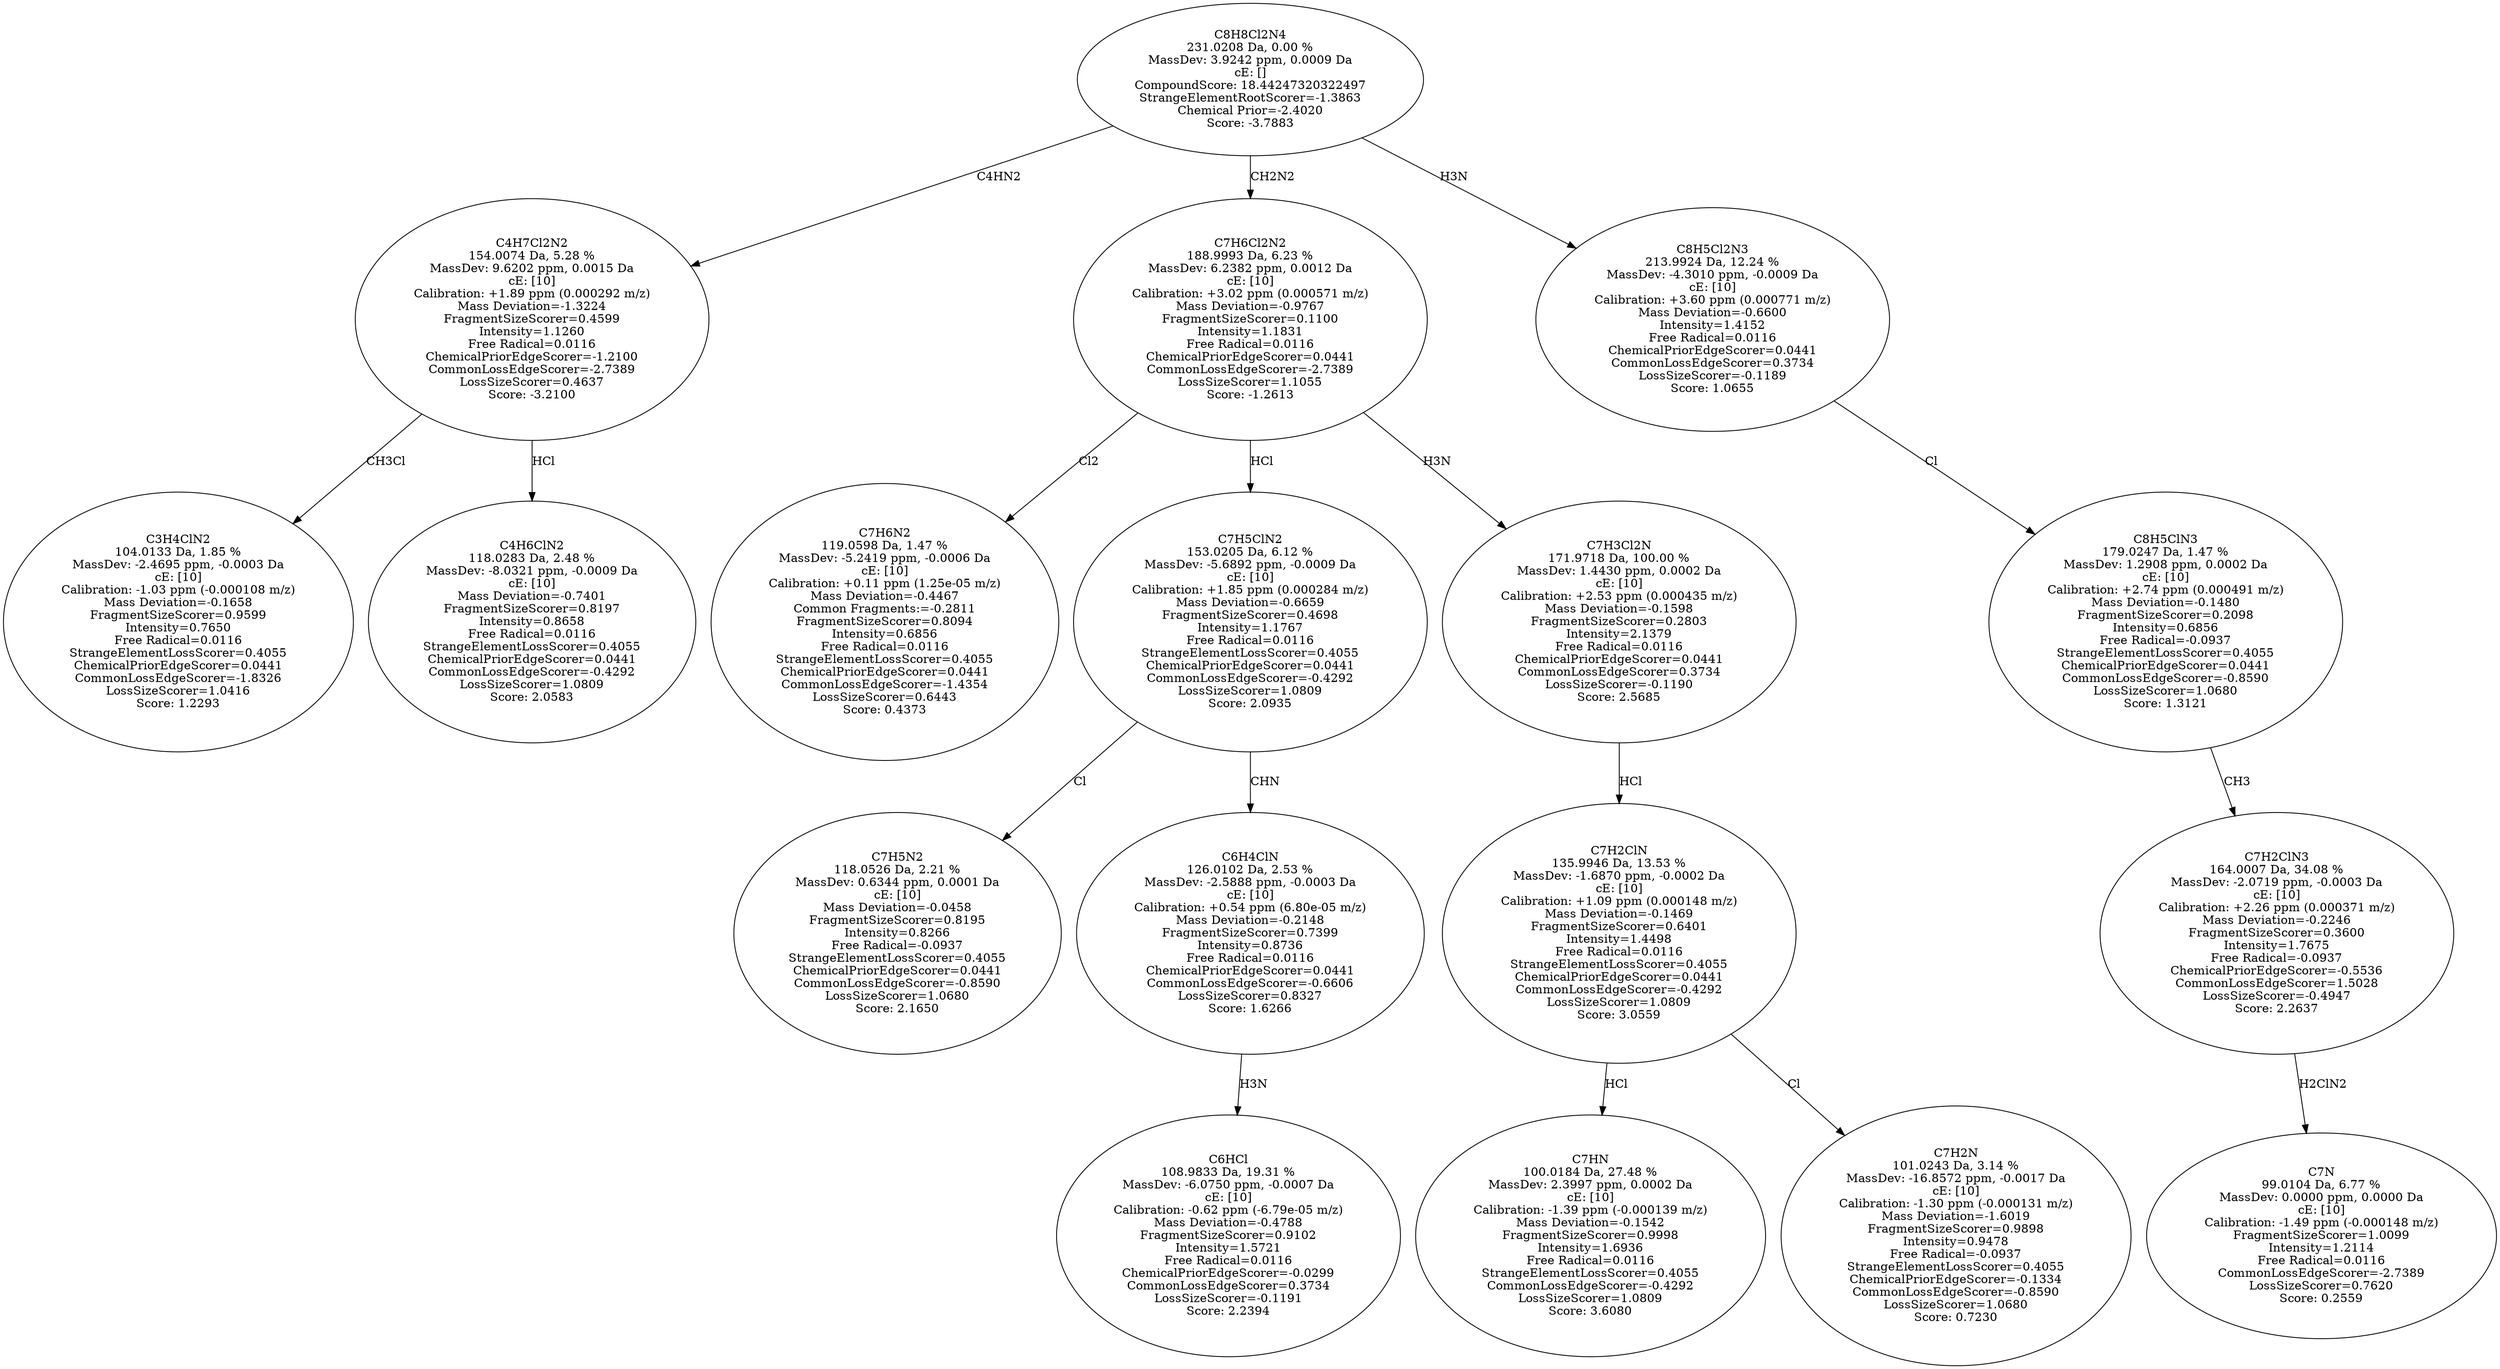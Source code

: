 strict digraph {
v1 [label="C3H4ClN2\n104.0133 Da, 1.85 %\nMassDev: -2.4695 ppm, -0.0003 Da\ncE: [10]\nCalibration: -1.03 ppm (-0.000108 m/z)\nMass Deviation=-0.1658\nFragmentSizeScorer=0.9599\nIntensity=0.7650\nFree Radical=0.0116\nStrangeElementLossScorer=0.4055\nChemicalPriorEdgeScorer=0.0441\nCommonLossEdgeScorer=-1.8326\nLossSizeScorer=1.0416\nScore: 1.2293"];
v2 [label="C4H6ClN2\n118.0283 Da, 2.48 %\nMassDev: -8.0321 ppm, -0.0009 Da\ncE: [10]\nMass Deviation=-0.7401\nFragmentSizeScorer=0.8197\nIntensity=0.8658\nFree Radical=0.0116\nStrangeElementLossScorer=0.4055\nChemicalPriorEdgeScorer=0.0441\nCommonLossEdgeScorer=-0.4292\nLossSizeScorer=1.0809\nScore: 2.0583"];
v3 [label="C4H7Cl2N2\n154.0074 Da, 5.28 %\nMassDev: 9.6202 ppm, 0.0015 Da\ncE: [10]\nCalibration: +1.89 ppm (0.000292 m/z)\nMass Deviation=-1.3224\nFragmentSizeScorer=0.4599\nIntensity=1.1260\nFree Radical=0.0116\nChemicalPriorEdgeScorer=-1.2100\nCommonLossEdgeScorer=-2.7389\nLossSizeScorer=0.4637\nScore: -3.2100"];
v4 [label="C7H6N2\n119.0598 Da, 1.47 %\nMassDev: -5.2419 ppm, -0.0006 Da\ncE: [10]\nCalibration: +0.11 ppm (1.25e-05 m/z)\nMass Deviation=-0.4467\nCommon Fragments:=-0.2811\nFragmentSizeScorer=0.8094\nIntensity=0.6856\nFree Radical=0.0116\nStrangeElementLossScorer=0.4055\nChemicalPriorEdgeScorer=0.0441\nCommonLossEdgeScorer=-1.4354\nLossSizeScorer=0.6443\nScore: 0.4373"];
v5 [label="C7H5N2\n118.0526 Da, 2.21 %\nMassDev: 0.6344 ppm, 0.0001 Da\ncE: [10]\nMass Deviation=-0.0458\nFragmentSizeScorer=0.8195\nIntensity=0.8266\nFree Radical=-0.0937\nStrangeElementLossScorer=0.4055\nChemicalPriorEdgeScorer=0.0441\nCommonLossEdgeScorer=-0.8590\nLossSizeScorer=1.0680\nScore: 2.1650"];
v6 [label="C6HCl\n108.9833 Da, 19.31 %\nMassDev: -6.0750 ppm, -0.0007 Da\ncE: [10]\nCalibration: -0.62 ppm (-6.79e-05 m/z)\nMass Deviation=-0.4788\nFragmentSizeScorer=0.9102\nIntensity=1.5721\nFree Radical=0.0116\nChemicalPriorEdgeScorer=-0.0299\nCommonLossEdgeScorer=0.3734\nLossSizeScorer=-0.1191\nScore: 2.2394"];
v7 [label="C6H4ClN\n126.0102 Da, 2.53 %\nMassDev: -2.5888 ppm, -0.0003 Da\ncE: [10]\nCalibration: +0.54 ppm (6.80e-05 m/z)\nMass Deviation=-0.2148\nFragmentSizeScorer=0.7399\nIntensity=0.8736\nFree Radical=0.0116\nChemicalPriorEdgeScorer=0.0441\nCommonLossEdgeScorer=-0.6606\nLossSizeScorer=0.8327\nScore: 1.6266"];
v8 [label="C7H5ClN2\n153.0205 Da, 6.12 %\nMassDev: -5.6892 ppm, -0.0009 Da\ncE: [10]\nCalibration: +1.85 ppm (0.000284 m/z)\nMass Deviation=-0.6659\nFragmentSizeScorer=0.4698\nIntensity=1.1767\nFree Radical=0.0116\nStrangeElementLossScorer=0.4055\nChemicalPriorEdgeScorer=0.0441\nCommonLossEdgeScorer=-0.4292\nLossSizeScorer=1.0809\nScore: 2.0935"];
v9 [label="C7HN\n100.0184 Da, 27.48 %\nMassDev: 2.3997 ppm, 0.0002 Da\ncE: [10]\nCalibration: -1.39 ppm (-0.000139 m/z)\nMass Deviation=-0.1542\nFragmentSizeScorer=0.9998\nIntensity=1.6936\nFree Radical=0.0116\nStrangeElementLossScorer=0.4055\nCommonLossEdgeScorer=-0.4292\nLossSizeScorer=1.0809\nScore: 3.6080"];
v10 [label="C7H2N\n101.0243 Da, 3.14 %\nMassDev: -16.8572 ppm, -0.0017 Da\ncE: [10]\nCalibration: -1.30 ppm (-0.000131 m/z)\nMass Deviation=-1.6019\nFragmentSizeScorer=0.9898\nIntensity=0.9478\nFree Radical=-0.0937\nStrangeElementLossScorer=0.4055\nChemicalPriorEdgeScorer=-0.1334\nCommonLossEdgeScorer=-0.8590\nLossSizeScorer=1.0680\nScore: 0.7230"];
v11 [label="C7H2ClN\n135.9946 Da, 13.53 %\nMassDev: -1.6870 ppm, -0.0002 Da\ncE: [10]\nCalibration: +1.09 ppm (0.000148 m/z)\nMass Deviation=-0.1469\nFragmentSizeScorer=0.6401\nIntensity=1.4498\nFree Radical=0.0116\nStrangeElementLossScorer=0.4055\nChemicalPriorEdgeScorer=0.0441\nCommonLossEdgeScorer=-0.4292\nLossSizeScorer=1.0809\nScore: 3.0559"];
v12 [label="C7H3Cl2N\n171.9718 Da, 100.00 %\nMassDev: 1.4430 ppm, 0.0002 Da\ncE: [10]\nCalibration: +2.53 ppm (0.000435 m/z)\nMass Deviation=-0.1598\nFragmentSizeScorer=0.2803\nIntensity=2.1379\nFree Radical=0.0116\nChemicalPriorEdgeScorer=0.0441\nCommonLossEdgeScorer=0.3734\nLossSizeScorer=-0.1190\nScore: 2.5685"];
v13 [label="C7H6Cl2N2\n188.9993 Da, 6.23 %\nMassDev: 6.2382 ppm, 0.0012 Da\ncE: [10]\nCalibration: +3.02 ppm (0.000571 m/z)\nMass Deviation=-0.9767\nFragmentSizeScorer=0.1100\nIntensity=1.1831\nFree Radical=0.0116\nChemicalPriorEdgeScorer=0.0441\nCommonLossEdgeScorer=-2.7389\nLossSizeScorer=1.1055\nScore: -1.2613"];
v14 [label="C7N\n99.0104 Da, 6.77 %\nMassDev: 0.0000 ppm, 0.0000 Da\ncE: [10]\nCalibration: -1.49 ppm (-0.000148 m/z)\nFragmentSizeScorer=1.0099\nIntensity=1.2114\nFree Radical=0.0116\nCommonLossEdgeScorer=-2.7389\nLossSizeScorer=0.7620\nScore: 0.2559"];
v15 [label="C7H2ClN3\n164.0007 Da, 34.08 %\nMassDev: -2.0719 ppm, -0.0003 Da\ncE: [10]\nCalibration: +2.26 ppm (0.000371 m/z)\nMass Deviation=-0.2246\nFragmentSizeScorer=0.3600\nIntensity=1.7675\nFree Radical=-0.0937\nChemicalPriorEdgeScorer=-0.5536\nCommonLossEdgeScorer=1.5028\nLossSizeScorer=-0.4947\nScore: 2.2637"];
v16 [label="C8H5ClN3\n179.0247 Da, 1.47 %\nMassDev: 1.2908 ppm, 0.0002 Da\ncE: [10]\nCalibration: +2.74 ppm (0.000491 m/z)\nMass Deviation=-0.1480\nFragmentSizeScorer=0.2098\nIntensity=0.6856\nFree Radical=-0.0937\nStrangeElementLossScorer=0.4055\nChemicalPriorEdgeScorer=0.0441\nCommonLossEdgeScorer=-0.8590\nLossSizeScorer=1.0680\nScore: 1.3121"];
v17 [label="C8H5Cl2N3\n213.9924 Da, 12.24 %\nMassDev: -4.3010 ppm, -0.0009 Da\ncE: [10]\nCalibration: +3.60 ppm (0.000771 m/z)\nMass Deviation=-0.6600\nIntensity=1.4152\nFree Radical=0.0116\nChemicalPriorEdgeScorer=0.0441\nCommonLossEdgeScorer=0.3734\nLossSizeScorer=-0.1189\nScore: 1.0655"];
v18 [label="C8H8Cl2N4\n231.0208 Da, 0.00 %\nMassDev: 3.9242 ppm, 0.0009 Da\ncE: []\nCompoundScore: 18.44247320322497\nStrangeElementRootScorer=-1.3863\nChemical Prior=-2.4020\nScore: -3.7883"];
v3 -> v1 [label="CH3Cl"];
v3 -> v2 [label="HCl"];
v18 -> v3 [label="C4HN2"];
v13 -> v4 [label="Cl2"];
v8 -> v5 [label="Cl"];
v7 -> v6 [label="H3N"];
v8 -> v7 [label="CHN"];
v13 -> v8 [label="HCl"];
v11 -> v9 [label="HCl"];
v11 -> v10 [label="Cl"];
v12 -> v11 [label="HCl"];
v13 -> v12 [label="H3N"];
v18 -> v13 [label="CH2N2"];
v15 -> v14 [label="H2ClN2"];
v16 -> v15 [label="CH3"];
v17 -> v16 [label="Cl"];
v18 -> v17 [label="H3N"];
}